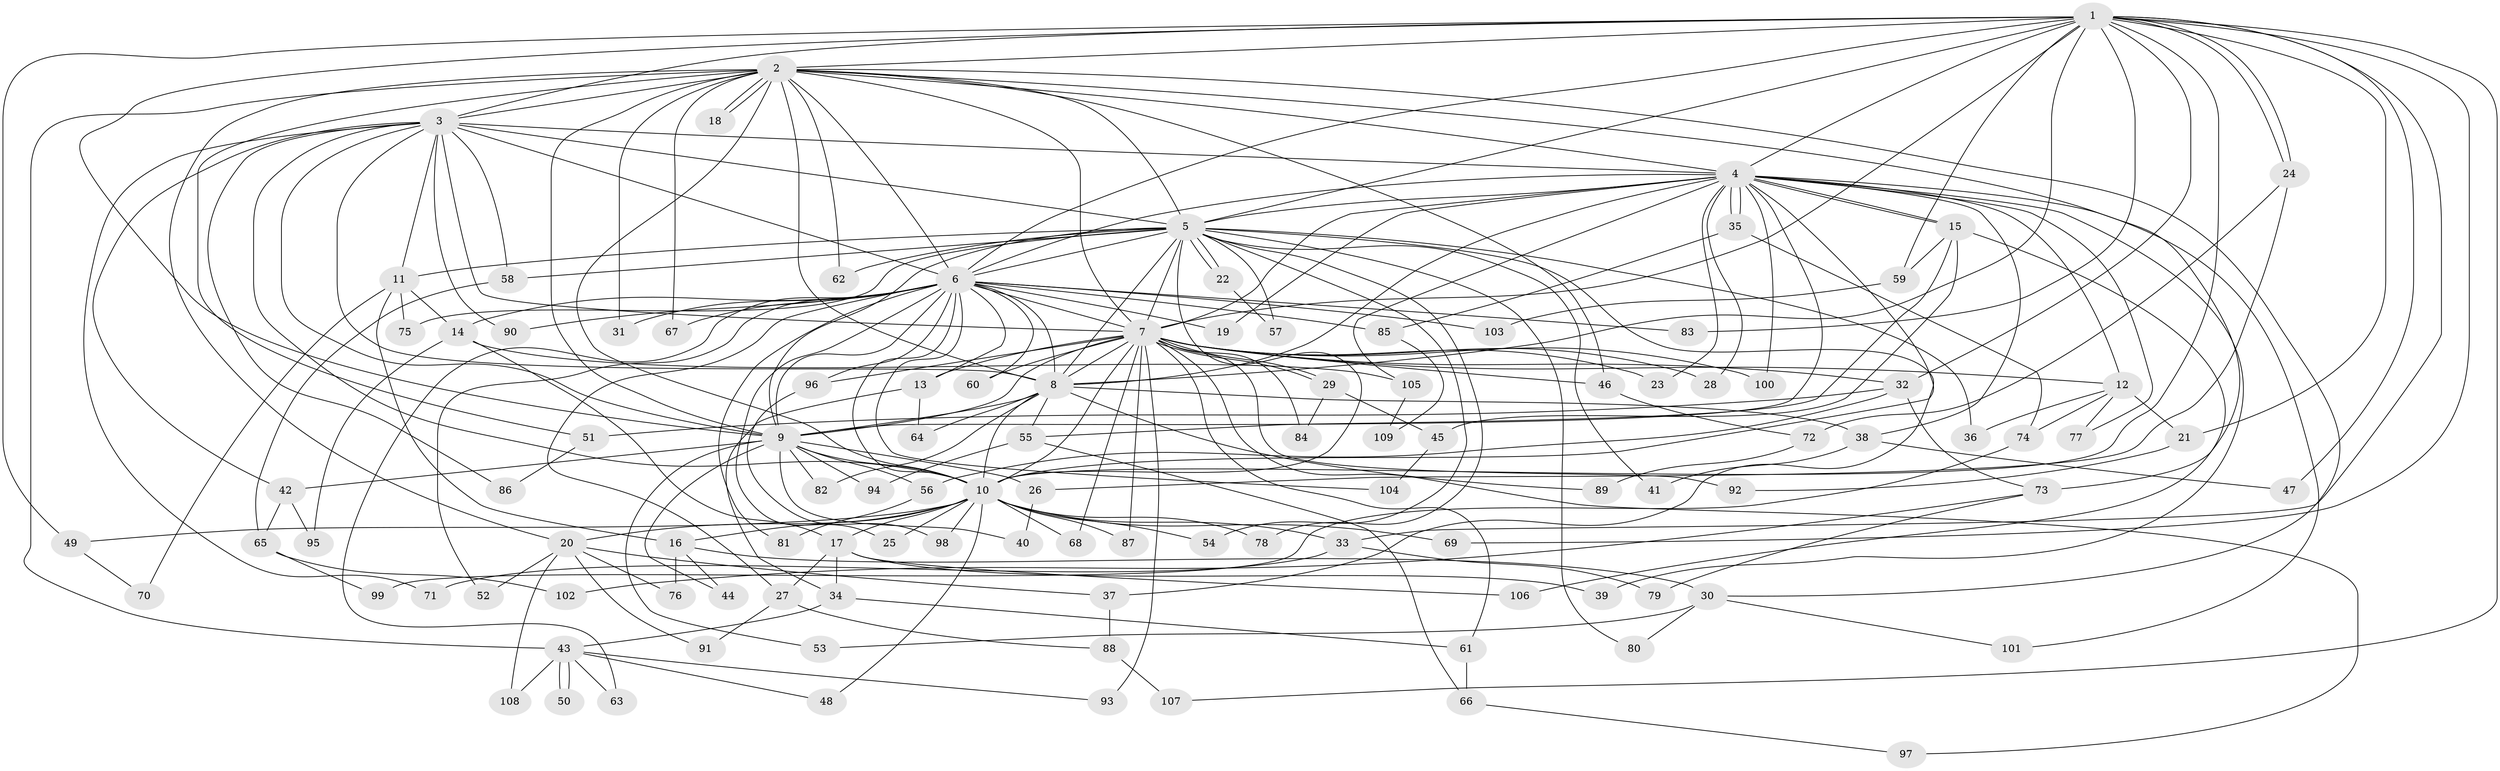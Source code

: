 // Generated by graph-tools (version 1.1) at 2025/34/03/09/25 02:34:54]
// undirected, 109 vertices, 243 edges
graph export_dot {
graph [start="1"]
  node [color=gray90,style=filled];
  1;
  2;
  3;
  4;
  5;
  6;
  7;
  8;
  9;
  10;
  11;
  12;
  13;
  14;
  15;
  16;
  17;
  18;
  19;
  20;
  21;
  22;
  23;
  24;
  25;
  26;
  27;
  28;
  29;
  30;
  31;
  32;
  33;
  34;
  35;
  36;
  37;
  38;
  39;
  40;
  41;
  42;
  43;
  44;
  45;
  46;
  47;
  48;
  49;
  50;
  51;
  52;
  53;
  54;
  55;
  56;
  57;
  58;
  59;
  60;
  61;
  62;
  63;
  64;
  65;
  66;
  67;
  68;
  69;
  70;
  71;
  72;
  73;
  74;
  75;
  76;
  77;
  78;
  79;
  80;
  81;
  82;
  83;
  84;
  85;
  86;
  87;
  88;
  89;
  90;
  91;
  92;
  93;
  94;
  95;
  96;
  97;
  98;
  99;
  100;
  101;
  102;
  103;
  104;
  105;
  106;
  107;
  108;
  109;
  1 -- 2;
  1 -- 3;
  1 -- 4;
  1 -- 5;
  1 -- 6;
  1 -- 7;
  1 -- 8;
  1 -- 9;
  1 -- 10;
  1 -- 21;
  1 -- 24;
  1 -- 24;
  1 -- 32;
  1 -- 33;
  1 -- 47;
  1 -- 49;
  1 -- 59;
  1 -- 69;
  1 -- 83;
  1 -- 107;
  2 -- 3;
  2 -- 4;
  2 -- 5;
  2 -- 6;
  2 -- 7;
  2 -- 8;
  2 -- 9;
  2 -- 10;
  2 -- 18;
  2 -- 18;
  2 -- 20;
  2 -- 30;
  2 -- 31;
  2 -- 43;
  2 -- 46;
  2 -- 51;
  2 -- 62;
  2 -- 67;
  2 -- 73;
  3 -- 4;
  3 -- 5;
  3 -- 6;
  3 -- 7;
  3 -- 8;
  3 -- 9;
  3 -- 10;
  3 -- 11;
  3 -- 42;
  3 -- 58;
  3 -- 71;
  3 -- 86;
  3 -- 90;
  4 -- 5;
  4 -- 6;
  4 -- 7;
  4 -- 8;
  4 -- 9;
  4 -- 10;
  4 -- 12;
  4 -- 15;
  4 -- 15;
  4 -- 19;
  4 -- 23;
  4 -- 28;
  4 -- 35;
  4 -- 35;
  4 -- 38;
  4 -- 39;
  4 -- 77;
  4 -- 100;
  4 -- 101;
  4 -- 105;
  5 -- 6;
  5 -- 7;
  5 -- 8;
  5 -- 9;
  5 -- 10;
  5 -- 11;
  5 -- 22;
  5 -- 22;
  5 -- 36;
  5 -- 37;
  5 -- 41;
  5 -- 54;
  5 -- 57;
  5 -- 58;
  5 -- 62;
  5 -- 75;
  5 -- 78;
  5 -- 80;
  6 -- 7;
  6 -- 8;
  6 -- 9;
  6 -- 10;
  6 -- 13;
  6 -- 14;
  6 -- 19;
  6 -- 25;
  6 -- 27;
  6 -- 31;
  6 -- 52;
  6 -- 60;
  6 -- 63;
  6 -- 67;
  6 -- 81;
  6 -- 83;
  6 -- 85;
  6 -- 90;
  6 -- 96;
  6 -- 103;
  6 -- 104;
  7 -- 8;
  7 -- 9;
  7 -- 10;
  7 -- 12;
  7 -- 13;
  7 -- 23;
  7 -- 28;
  7 -- 29;
  7 -- 29;
  7 -- 32;
  7 -- 46;
  7 -- 60;
  7 -- 61;
  7 -- 68;
  7 -- 84;
  7 -- 87;
  7 -- 92;
  7 -- 93;
  7 -- 96;
  7 -- 97;
  7 -- 100;
  8 -- 9;
  8 -- 10;
  8 -- 38;
  8 -- 55;
  8 -- 64;
  8 -- 82;
  8 -- 89;
  9 -- 10;
  9 -- 26;
  9 -- 40;
  9 -- 42;
  9 -- 44;
  9 -- 53;
  9 -- 56;
  9 -- 82;
  9 -- 94;
  10 -- 16;
  10 -- 17;
  10 -- 20;
  10 -- 25;
  10 -- 33;
  10 -- 48;
  10 -- 49;
  10 -- 54;
  10 -- 68;
  10 -- 69;
  10 -- 78;
  10 -- 87;
  10 -- 98;
  11 -- 14;
  11 -- 16;
  11 -- 70;
  11 -- 75;
  12 -- 21;
  12 -- 36;
  12 -- 74;
  12 -- 77;
  13 -- 34;
  13 -- 64;
  14 -- 17;
  14 -- 95;
  14 -- 105;
  15 -- 45;
  15 -- 55;
  15 -- 59;
  15 -- 106;
  16 -- 30;
  16 -- 44;
  16 -- 76;
  17 -- 27;
  17 -- 34;
  17 -- 39;
  17 -- 106;
  20 -- 37;
  20 -- 52;
  20 -- 76;
  20 -- 91;
  20 -- 108;
  21 -- 92;
  22 -- 57;
  24 -- 26;
  24 -- 72;
  26 -- 40;
  27 -- 88;
  27 -- 91;
  29 -- 45;
  29 -- 84;
  30 -- 53;
  30 -- 80;
  30 -- 101;
  32 -- 51;
  32 -- 56;
  32 -- 73;
  33 -- 71;
  33 -- 79;
  34 -- 43;
  34 -- 61;
  35 -- 74;
  35 -- 85;
  37 -- 88;
  38 -- 41;
  38 -- 47;
  42 -- 65;
  42 -- 95;
  43 -- 48;
  43 -- 50;
  43 -- 50;
  43 -- 63;
  43 -- 93;
  43 -- 108;
  45 -- 104;
  46 -- 72;
  49 -- 70;
  51 -- 86;
  55 -- 66;
  55 -- 94;
  56 -- 81;
  58 -- 65;
  59 -- 103;
  61 -- 66;
  65 -- 99;
  65 -- 102;
  66 -- 97;
  72 -- 89;
  73 -- 79;
  73 -- 102;
  74 -- 99;
  85 -- 109;
  88 -- 107;
  96 -- 98;
  105 -- 109;
}
